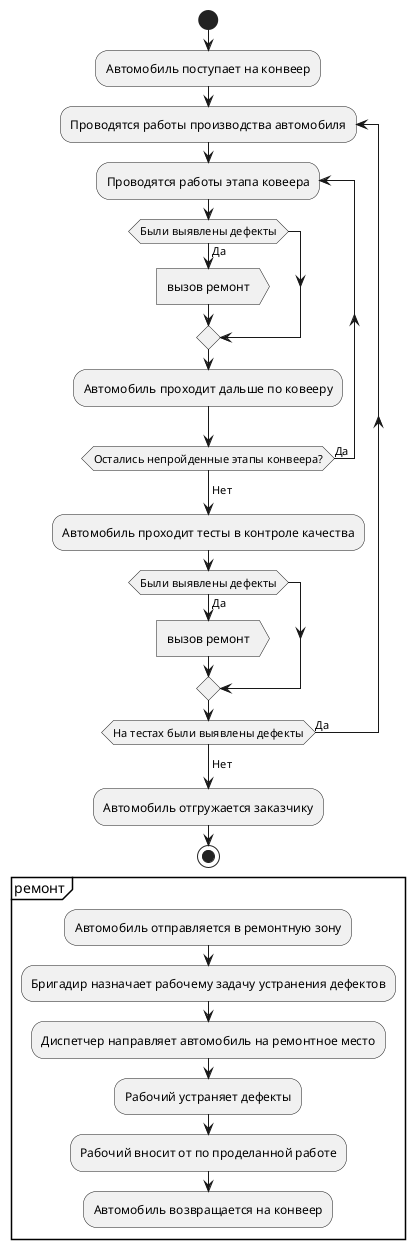 @startuml

start

:Автомобиль поступает на конвеер;
repeat :Проводятся работы производства автомобиля;
repeat :Проводятся работы этапа ковеера;
  if (Были выявлены дефекты) then (Да) 
    :вызов ремонт>
  endif
  :Автомобиль проходит дальше по ковееру;
repeat while (Остались непройденные этапы конвеера?) is (Да)
-> Нет;
:Автомобиль проходит тесты в контроле качества;
if (Были выявлены дефекты) then (Да) 
  :вызов ремонт>
endif
repeat while (На тестах были выявлены дефекты) is (Да)
-> Нет;
:Автомобиль отгружается заказчику;
stop

partition ремонт {
    :Автомобиль отправляется в ремонтную зону;
    :Бригадир назначает рабочему задачу устранения дефектов;
    :Диспетчер направляет автомобиль на ремонтное место;
    :Рабочий устраняет дефекты;
    :Рабочий вносит от по проделанной работе;
    :Автомобиль возвращается на конвеер;
}
@enduml
